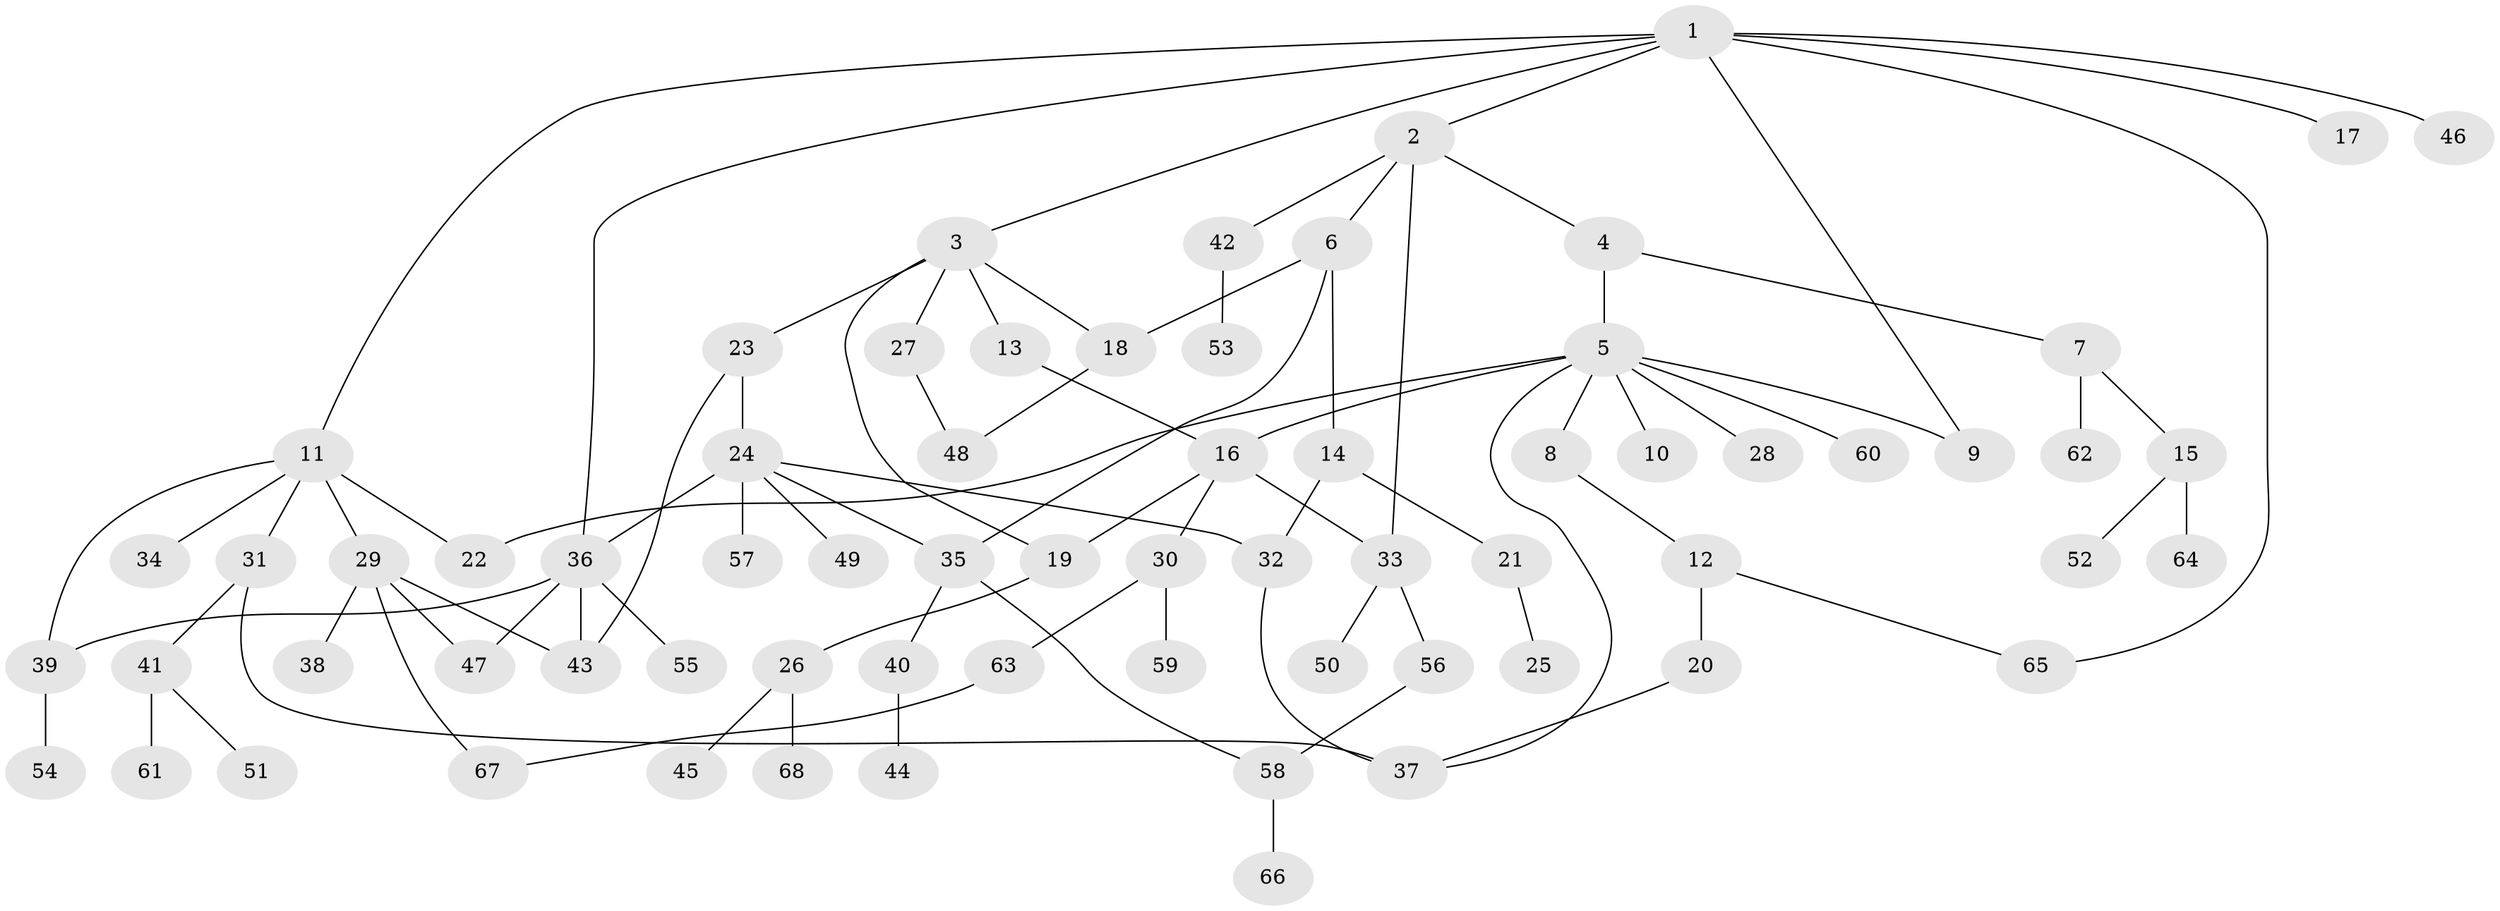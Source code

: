 // Generated by graph-tools (version 1.1) at 2025/25/03/09/25 03:25:26]
// undirected, 68 vertices, 87 edges
graph export_dot {
graph [start="1"]
  node [color=gray90,style=filled];
  1;
  2;
  3;
  4;
  5;
  6;
  7;
  8;
  9;
  10;
  11;
  12;
  13;
  14;
  15;
  16;
  17;
  18;
  19;
  20;
  21;
  22;
  23;
  24;
  25;
  26;
  27;
  28;
  29;
  30;
  31;
  32;
  33;
  34;
  35;
  36;
  37;
  38;
  39;
  40;
  41;
  42;
  43;
  44;
  45;
  46;
  47;
  48;
  49;
  50;
  51;
  52;
  53;
  54;
  55;
  56;
  57;
  58;
  59;
  60;
  61;
  62;
  63;
  64;
  65;
  66;
  67;
  68;
  1 -- 2;
  1 -- 3;
  1 -- 11;
  1 -- 17;
  1 -- 46;
  1 -- 65;
  1 -- 9;
  1 -- 36;
  2 -- 4;
  2 -- 6;
  2 -- 42;
  2 -- 33;
  3 -- 13;
  3 -- 18;
  3 -- 23;
  3 -- 27;
  3 -- 19;
  4 -- 5;
  4 -- 7;
  5 -- 8;
  5 -- 9;
  5 -- 10;
  5 -- 22;
  5 -- 28;
  5 -- 60;
  5 -- 16;
  5 -- 37;
  6 -- 14;
  6 -- 18;
  6 -- 35;
  7 -- 15;
  7 -- 62;
  8 -- 12;
  11 -- 29;
  11 -- 31;
  11 -- 34;
  11 -- 39;
  11 -- 22;
  12 -- 20;
  12 -- 65;
  13 -- 16;
  14 -- 21;
  14 -- 32;
  15 -- 52;
  15 -- 64;
  16 -- 19;
  16 -- 30;
  16 -- 33;
  18 -- 48;
  19 -- 26;
  20 -- 37;
  21 -- 25;
  23 -- 24;
  23 -- 43;
  24 -- 35;
  24 -- 36;
  24 -- 49;
  24 -- 57;
  24 -- 32;
  26 -- 45;
  26 -- 68;
  27 -- 48;
  29 -- 38;
  29 -- 47;
  29 -- 43;
  29 -- 67;
  30 -- 59;
  30 -- 63;
  31 -- 37;
  31 -- 41;
  32 -- 37;
  33 -- 50;
  33 -- 56;
  35 -- 40;
  35 -- 58;
  36 -- 43;
  36 -- 55;
  36 -- 39;
  36 -- 47;
  39 -- 54;
  40 -- 44;
  41 -- 51;
  41 -- 61;
  42 -- 53;
  56 -- 58;
  58 -- 66;
  63 -- 67;
}
